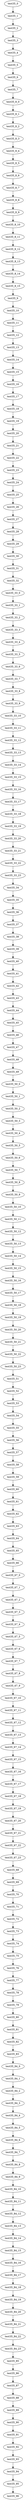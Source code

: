 digraph G {
test35_0->test35_1;
test35_1->test35_2;
test35_2->test35_3;
test35_3->test35_4;
test35_4->test35_5;
test35_5->test35_6;
test35_6->test35_7;
test35_7->test35_8_0;
test35_8_0->test35_8_1;
test35_8_1->test35_8_2;
test35_8_2->test35_8_3;
test35_8_3->test35_8_4;
test35_8_4->test35_8_5;
test35_8_5->test35_8_6;
test35_8_6->test35_8_7;
test35_8_7->test35_8_8;
test35_8_8->test35_8_9;
test35_8_9->test35_8_10;
test35_8_10->test35_8_11;
test35_8_11->test35_8_12;
test35_8_12->test35_8_13;
test35_8_13->test35_8_14;
test35_8_14->test35_8_15;
test35_8_15->test35_9;
test35_9->test35_10;
test35_10->test35_11;
test35_11->test35_12;
test35_12->test35_13;
test35_13->test35_14;
test35_14->test35_15;
test35_15->test35_16;
test35_16->test35_17;
test35_17->test35_18;
test35_18->test35_19;
test35_19->test35_20;
test35_20->test35_21;
test35_21->test35_22;
test35_22->test35_23;
test35_23->test35_24;
test35_24->test35_25;
test35_25->test35_26;
test35_26->test35_27;
test35_27->test35_28;
test35_28->test35_29;
test35_29->test35_30;
test35_30->test35_31;
test35_31->test35_32;
test35_32->test35_33_0;
test35_33_0->test35_33_1;
test35_33_1->test35_33_2;
test35_33_2->test35_33_3;
test35_33_3->test35_33_4;
test35_33_4->test35_33_5;
test35_33_5->test35_33_6;
test35_33_6->test35_33_7;
test35_33_7->test35_33_8;
test35_33_8->test35_33_9;
test35_33_9->test35_33_10;
test35_33_10->test35_33_11;
test35_33_11->test35_33_12;
test35_33_12->test35_33_13;
test35_33_13->test35_33_14;
test35_33_14->test35_33_15;
test35_33_15->test35_33_16;
test35_33_16->test35_33_17;
test35_33_17->test35_33_18;
test35_33_18->test35_33_19;
test35_33_19->test35_33_20;
test35_33_20->test35_33_21;
test35_33_21->test35_33_22;
test35_33_22->test35_33_23;
test35_33_23->test35_34;
test35_34->test35_35;
test35_35->test35_36;
test35_36->test35_37;
test35_37->test35_38;
test35_38->test35_39;
test35_39->test35_40;
test35_40->test35_41;
test35_41->test35_42;
test35_42->test35_43;
test35_43->test35_44;
test35_44->test35_45;
test35_45->test35_46;
test35_46->test35_47;
test35_47->test35_48;
test35_48->test35_49;
test35_49->test35_50_0;
test35_50_0->test35_50_1;
test35_50_1->test35_50_2;
test35_50_2->test35_50_3;
test35_50_3->test35_50_4;
test35_50_4->test35_50_5;
test35_50_5->test35_50_6;
test35_50_6->test35_50_7;
test35_50_7->test35_50_8;
test35_50_8->test35_50_9;
test35_50_9->test35_50_10;
test35_50_10->test35_50_11;
test35_50_11->test35_50_12;
test35_50_12->test35_50_13;
test35_50_13->test35_50_14;
test35_50_14->test35_50_15;
test35_50_15->test35_50_16;
test35_50_16->test35_50_17;
test35_50_17->test35_50_18;
test35_50_18->test35_50_19;
test35_50_19->test35_50_20;
test35_50_20->test35_50_21;
test35_50_21->test35_50_22;
test35_50_22->test35_50_23;
test35_50_23->test35_51;
test35_51->test35_52;
test35_52->test35_53;
test35_53->test35_54;
test35_54->test35_55;
test35_55->test35_56;
test35_56->test35_57;
test35_57->test35_58;
test35_58->test35_59;
test35_59->test35_60;
test35_60->test35_61;
test35_61->test35_62;
test35_62->test35_63;
test35_63->test35_64;
test35_64->test35_65;
test35_65->test35_66;
test35_66->test35_67_0;
test35_67_0->test35_67_1;
test35_67_1->test35_67_2;
test35_67_2->test35_67_3;
test35_67_3->test35_67_4;
test35_67_4->test35_67_5;
test35_67_5->test35_67_6;
test35_67_6->test35_67_7;
test35_67_7->test35_67_8;
test35_67_8->test35_67_9;
test35_67_9->test35_67_10;
test35_67_10->test35_67_11;
test35_67_11->test35_67_12;
test35_67_12->test35_67_13;
test35_67_13->test35_67_14;
test35_67_14->test35_67_15;
test35_67_15->test35_67_16;
test35_67_16->test35_67_17;
test35_67_17->test35_67_18;
test35_67_18->test35_67_19;
test35_67_19->test35_67_20;
test35_67_20->test35_67_21;
test35_67_21->test35_67_22;
test35_67_22->test35_67_23;
test35_67_23->test35_68;
test35_68->test35_69;
test35_69->test35_70;
test35_70->test35_71;
test35_71->test35_72;
test35_72->test35_73;
test35_73->test35_74;
test35_74->test35_75;
test35_75->test35_76;
test35_76->test35_77;
test35_77->test35_78;
test35_78->test35_79;
test35_79->test35_80;
test35_80->test35_81;
test35_81->test35_82;
test35_82->test35_83;
test35_83->test35_84_0;
test35_84_0->test35_84_1;
test35_84_1->test35_84_2;
test35_84_2->test35_84_3;
test35_84_3->test35_84_4;
test35_84_4->test35_84_5;
test35_84_5->test35_84_6;
test35_84_6->test35_84_7;
test35_84_7->test35_84_8;
test35_84_8->test35_84_9;
test35_84_9->test35_84_10;
test35_84_10->test35_84_11;
test35_84_11->test35_84_12;
test35_84_12->test35_84_13;
test35_84_13->test35_84_14;
test35_84_14->test35_84_15;
test35_84_15->test35_84_16;
test35_84_16->test35_84_17;
test35_84_17->test35_84_18;
test35_84_18->test35_84_19;
test35_84_19->test35_84_20;
test35_84_20->test35_84_21;
test35_84_21->test35_84_22;
test35_84_22->test35_84_23;
test35_84_23->test35_85;
test35_85->test35_86;
test35_86->test35_87;
test35_87->test35_88;
test35_88->test35_89;
test35_89->test35_90;
test35_90->test35_91;
test35_91->test35_92;
test35_92->test35_93;
test35_93->test35_94;
test35_94->test35_95;
test35_95->test35_96;

}

